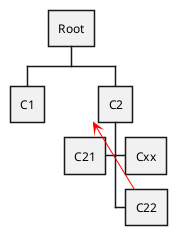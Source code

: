 {
  "sha1": "ksf3qiz8hoix5x4ko6vtoguluyq9uh6",
  "insertion": {
    "when": "2025-10-01T18:22:56.771Z",
    "url": "https://github.com/plantuml/plantuml/issues/2363",
    "user": "The-Lum"
  }
}
@startwbs
* Root
** C1
**(c2) C2
***< C21
*** Cxx
***(c22) C22

c22 -> c2 #red
@endwbs
